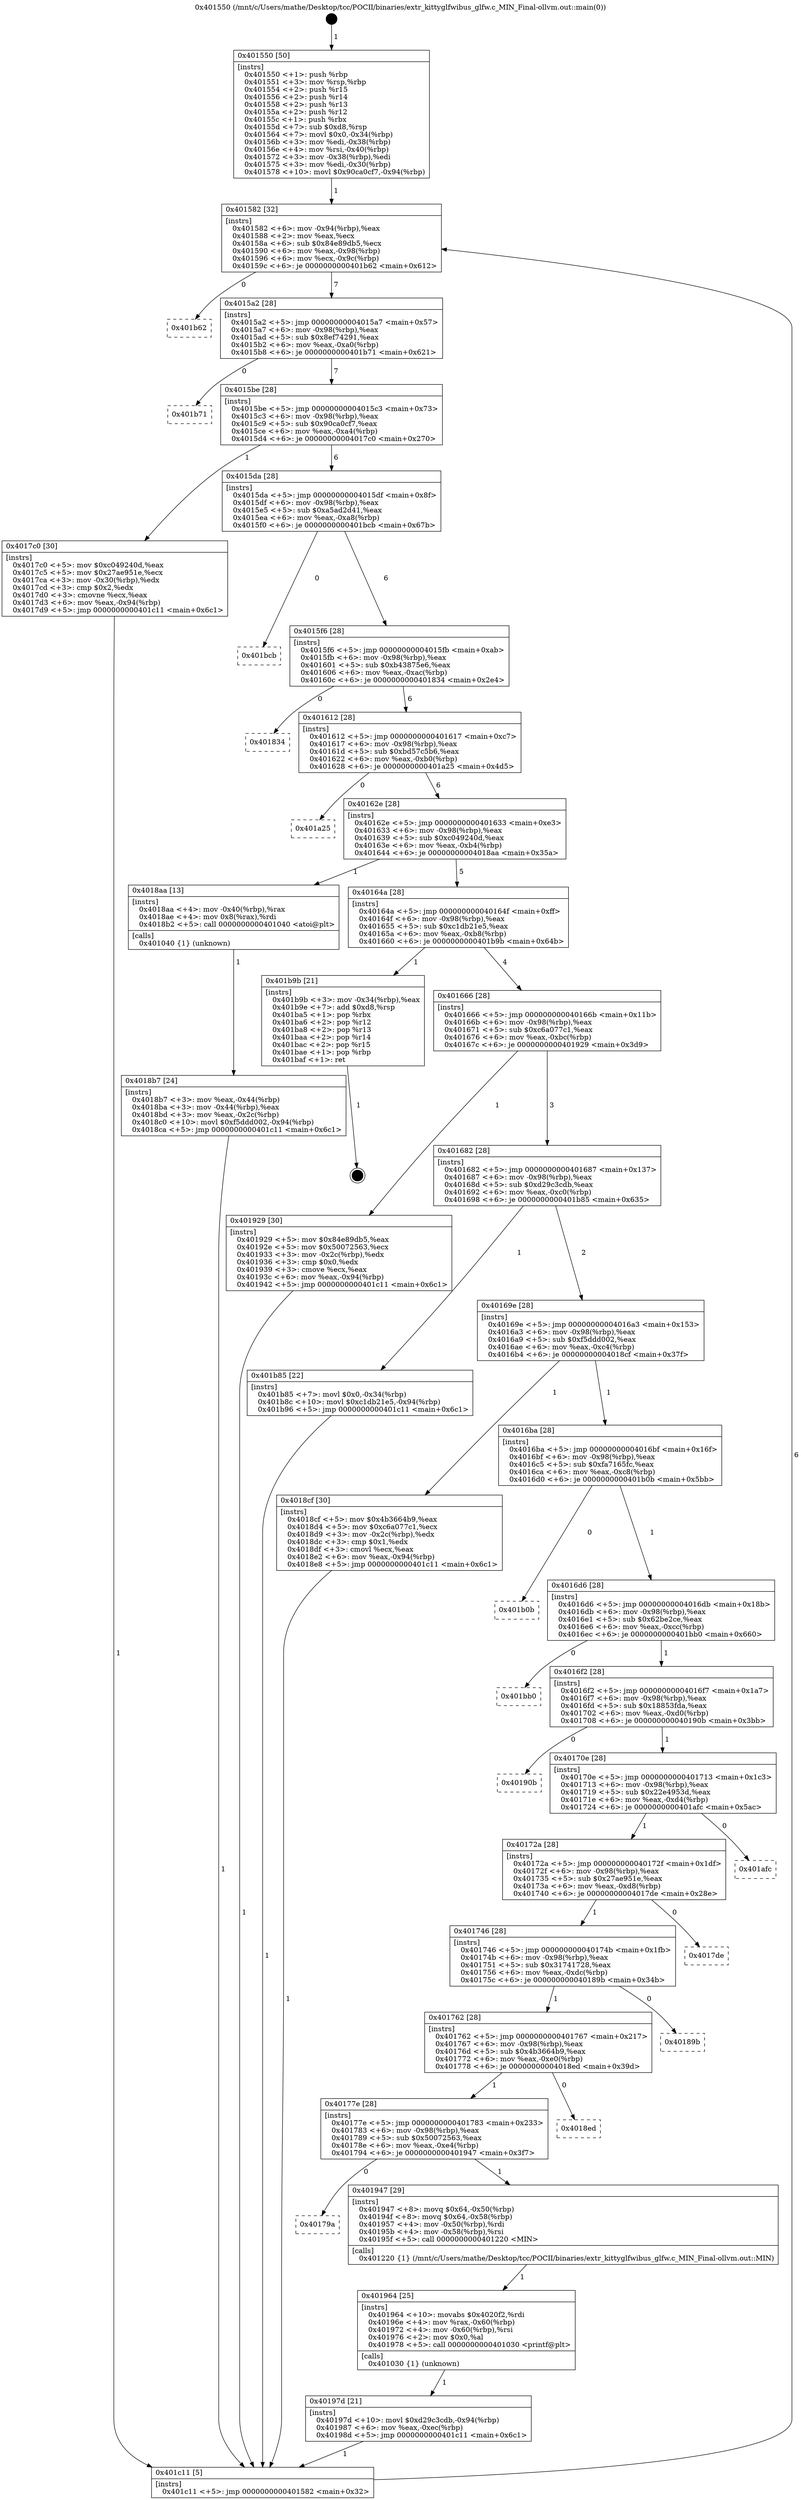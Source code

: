 digraph "0x401550" {
  label = "0x401550 (/mnt/c/Users/mathe/Desktop/tcc/POCII/binaries/extr_kittyglfwibus_glfw.c_MIN_Final-ollvm.out::main(0))"
  labelloc = "t"
  node[shape=record]

  Entry [label="",width=0.3,height=0.3,shape=circle,fillcolor=black,style=filled]
  "0x401582" [label="{
     0x401582 [32]\l
     | [instrs]\l
     &nbsp;&nbsp;0x401582 \<+6\>: mov -0x94(%rbp),%eax\l
     &nbsp;&nbsp;0x401588 \<+2\>: mov %eax,%ecx\l
     &nbsp;&nbsp;0x40158a \<+6\>: sub $0x84e89db5,%ecx\l
     &nbsp;&nbsp;0x401590 \<+6\>: mov %eax,-0x98(%rbp)\l
     &nbsp;&nbsp;0x401596 \<+6\>: mov %ecx,-0x9c(%rbp)\l
     &nbsp;&nbsp;0x40159c \<+6\>: je 0000000000401b62 \<main+0x612\>\l
  }"]
  "0x401b62" [label="{
     0x401b62\l
  }", style=dashed]
  "0x4015a2" [label="{
     0x4015a2 [28]\l
     | [instrs]\l
     &nbsp;&nbsp;0x4015a2 \<+5\>: jmp 00000000004015a7 \<main+0x57\>\l
     &nbsp;&nbsp;0x4015a7 \<+6\>: mov -0x98(%rbp),%eax\l
     &nbsp;&nbsp;0x4015ad \<+5\>: sub $0x8ef74291,%eax\l
     &nbsp;&nbsp;0x4015b2 \<+6\>: mov %eax,-0xa0(%rbp)\l
     &nbsp;&nbsp;0x4015b8 \<+6\>: je 0000000000401b71 \<main+0x621\>\l
  }"]
  Exit [label="",width=0.3,height=0.3,shape=circle,fillcolor=black,style=filled,peripheries=2]
  "0x401b71" [label="{
     0x401b71\l
  }", style=dashed]
  "0x4015be" [label="{
     0x4015be [28]\l
     | [instrs]\l
     &nbsp;&nbsp;0x4015be \<+5\>: jmp 00000000004015c3 \<main+0x73\>\l
     &nbsp;&nbsp;0x4015c3 \<+6\>: mov -0x98(%rbp),%eax\l
     &nbsp;&nbsp;0x4015c9 \<+5\>: sub $0x90ca0cf7,%eax\l
     &nbsp;&nbsp;0x4015ce \<+6\>: mov %eax,-0xa4(%rbp)\l
     &nbsp;&nbsp;0x4015d4 \<+6\>: je 00000000004017c0 \<main+0x270\>\l
  }"]
  "0x40197d" [label="{
     0x40197d [21]\l
     | [instrs]\l
     &nbsp;&nbsp;0x40197d \<+10\>: movl $0xd29c3cdb,-0x94(%rbp)\l
     &nbsp;&nbsp;0x401987 \<+6\>: mov %eax,-0xec(%rbp)\l
     &nbsp;&nbsp;0x40198d \<+5\>: jmp 0000000000401c11 \<main+0x6c1\>\l
  }"]
  "0x4017c0" [label="{
     0x4017c0 [30]\l
     | [instrs]\l
     &nbsp;&nbsp;0x4017c0 \<+5\>: mov $0xc049240d,%eax\l
     &nbsp;&nbsp;0x4017c5 \<+5\>: mov $0x27ae951e,%ecx\l
     &nbsp;&nbsp;0x4017ca \<+3\>: mov -0x30(%rbp),%edx\l
     &nbsp;&nbsp;0x4017cd \<+3\>: cmp $0x2,%edx\l
     &nbsp;&nbsp;0x4017d0 \<+3\>: cmovne %ecx,%eax\l
     &nbsp;&nbsp;0x4017d3 \<+6\>: mov %eax,-0x94(%rbp)\l
     &nbsp;&nbsp;0x4017d9 \<+5\>: jmp 0000000000401c11 \<main+0x6c1\>\l
  }"]
  "0x4015da" [label="{
     0x4015da [28]\l
     | [instrs]\l
     &nbsp;&nbsp;0x4015da \<+5\>: jmp 00000000004015df \<main+0x8f\>\l
     &nbsp;&nbsp;0x4015df \<+6\>: mov -0x98(%rbp),%eax\l
     &nbsp;&nbsp;0x4015e5 \<+5\>: sub $0xa5ad2d41,%eax\l
     &nbsp;&nbsp;0x4015ea \<+6\>: mov %eax,-0xa8(%rbp)\l
     &nbsp;&nbsp;0x4015f0 \<+6\>: je 0000000000401bcb \<main+0x67b\>\l
  }"]
  "0x401c11" [label="{
     0x401c11 [5]\l
     | [instrs]\l
     &nbsp;&nbsp;0x401c11 \<+5\>: jmp 0000000000401582 \<main+0x32\>\l
  }"]
  "0x401550" [label="{
     0x401550 [50]\l
     | [instrs]\l
     &nbsp;&nbsp;0x401550 \<+1\>: push %rbp\l
     &nbsp;&nbsp;0x401551 \<+3\>: mov %rsp,%rbp\l
     &nbsp;&nbsp;0x401554 \<+2\>: push %r15\l
     &nbsp;&nbsp;0x401556 \<+2\>: push %r14\l
     &nbsp;&nbsp;0x401558 \<+2\>: push %r13\l
     &nbsp;&nbsp;0x40155a \<+2\>: push %r12\l
     &nbsp;&nbsp;0x40155c \<+1\>: push %rbx\l
     &nbsp;&nbsp;0x40155d \<+7\>: sub $0xd8,%rsp\l
     &nbsp;&nbsp;0x401564 \<+7\>: movl $0x0,-0x34(%rbp)\l
     &nbsp;&nbsp;0x40156b \<+3\>: mov %edi,-0x38(%rbp)\l
     &nbsp;&nbsp;0x40156e \<+4\>: mov %rsi,-0x40(%rbp)\l
     &nbsp;&nbsp;0x401572 \<+3\>: mov -0x38(%rbp),%edi\l
     &nbsp;&nbsp;0x401575 \<+3\>: mov %edi,-0x30(%rbp)\l
     &nbsp;&nbsp;0x401578 \<+10\>: movl $0x90ca0cf7,-0x94(%rbp)\l
  }"]
  "0x401964" [label="{
     0x401964 [25]\l
     | [instrs]\l
     &nbsp;&nbsp;0x401964 \<+10\>: movabs $0x4020f2,%rdi\l
     &nbsp;&nbsp;0x40196e \<+4\>: mov %rax,-0x60(%rbp)\l
     &nbsp;&nbsp;0x401972 \<+4\>: mov -0x60(%rbp),%rsi\l
     &nbsp;&nbsp;0x401976 \<+2\>: mov $0x0,%al\l
     &nbsp;&nbsp;0x401978 \<+5\>: call 0000000000401030 \<printf@plt\>\l
     | [calls]\l
     &nbsp;&nbsp;0x401030 \{1\} (unknown)\l
  }"]
  "0x401bcb" [label="{
     0x401bcb\l
  }", style=dashed]
  "0x4015f6" [label="{
     0x4015f6 [28]\l
     | [instrs]\l
     &nbsp;&nbsp;0x4015f6 \<+5\>: jmp 00000000004015fb \<main+0xab\>\l
     &nbsp;&nbsp;0x4015fb \<+6\>: mov -0x98(%rbp),%eax\l
     &nbsp;&nbsp;0x401601 \<+5\>: sub $0xb43875e6,%eax\l
     &nbsp;&nbsp;0x401606 \<+6\>: mov %eax,-0xac(%rbp)\l
     &nbsp;&nbsp;0x40160c \<+6\>: je 0000000000401834 \<main+0x2e4\>\l
  }"]
  "0x40179a" [label="{
     0x40179a\l
  }", style=dashed]
  "0x401834" [label="{
     0x401834\l
  }", style=dashed]
  "0x401612" [label="{
     0x401612 [28]\l
     | [instrs]\l
     &nbsp;&nbsp;0x401612 \<+5\>: jmp 0000000000401617 \<main+0xc7\>\l
     &nbsp;&nbsp;0x401617 \<+6\>: mov -0x98(%rbp),%eax\l
     &nbsp;&nbsp;0x40161d \<+5\>: sub $0xbd57c5b6,%eax\l
     &nbsp;&nbsp;0x401622 \<+6\>: mov %eax,-0xb0(%rbp)\l
     &nbsp;&nbsp;0x401628 \<+6\>: je 0000000000401a25 \<main+0x4d5\>\l
  }"]
  "0x401947" [label="{
     0x401947 [29]\l
     | [instrs]\l
     &nbsp;&nbsp;0x401947 \<+8\>: movq $0x64,-0x50(%rbp)\l
     &nbsp;&nbsp;0x40194f \<+8\>: movq $0x64,-0x58(%rbp)\l
     &nbsp;&nbsp;0x401957 \<+4\>: mov -0x50(%rbp),%rdi\l
     &nbsp;&nbsp;0x40195b \<+4\>: mov -0x58(%rbp),%rsi\l
     &nbsp;&nbsp;0x40195f \<+5\>: call 0000000000401220 \<MIN\>\l
     | [calls]\l
     &nbsp;&nbsp;0x401220 \{1\} (/mnt/c/Users/mathe/Desktop/tcc/POCII/binaries/extr_kittyglfwibus_glfw.c_MIN_Final-ollvm.out::MIN)\l
  }"]
  "0x401a25" [label="{
     0x401a25\l
  }", style=dashed]
  "0x40162e" [label="{
     0x40162e [28]\l
     | [instrs]\l
     &nbsp;&nbsp;0x40162e \<+5\>: jmp 0000000000401633 \<main+0xe3\>\l
     &nbsp;&nbsp;0x401633 \<+6\>: mov -0x98(%rbp),%eax\l
     &nbsp;&nbsp;0x401639 \<+5\>: sub $0xc049240d,%eax\l
     &nbsp;&nbsp;0x40163e \<+6\>: mov %eax,-0xb4(%rbp)\l
     &nbsp;&nbsp;0x401644 \<+6\>: je 00000000004018aa \<main+0x35a\>\l
  }"]
  "0x40177e" [label="{
     0x40177e [28]\l
     | [instrs]\l
     &nbsp;&nbsp;0x40177e \<+5\>: jmp 0000000000401783 \<main+0x233\>\l
     &nbsp;&nbsp;0x401783 \<+6\>: mov -0x98(%rbp),%eax\l
     &nbsp;&nbsp;0x401789 \<+5\>: sub $0x50072563,%eax\l
     &nbsp;&nbsp;0x40178e \<+6\>: mov %eax,-0xe4(%rbp)\l
     &nbsp;&nbsp;0x401794 \<+6\>: je 0000000000401947 \<main+0x3f7\>\l
  }"]
  "0x4018aa" [label="{
     0x4018aa [13]\l
     | [instrs]\l
     &nbsp;&nbsp;0x4018aa \<+4\>: mov -0x40(%rbp),%rax\l
     &nbsp;&nbsp;0x4018ae \<+4\>: mov 0x8(%rax),%rdi\l
     &nbsp;&nbsp;0x4018b2 \<+5\>: call 0000000000401040 \<atoi@plt\>\l
     | [calls]\l
     &nbsp;&nbsp;0x401040 \{1\} (unknown)\l
  }"]
  "0x40164a" [label="{
     0x40164a [28]\l
     | [instrs]\l
     &nbsp;&nbsp;0x40164a \<+5\>: jmp 000000000040164f \<main+0xff\>\l
     &nbsp;&nbsp;0x40164f \<+6\>: mov -0x98(%rbp),%eax\l
     &nbsp;&nbsp;0x401655 \<+5\>: sub $0xc1db21e5,%eax\l
     &nbsp;&nbsp;0x40165a \<+6\>: mov %eax,-0xb8(%rbp)\l
     &nbsp;&nbsp;0x401660 \<+6\>: je 0000000000401b9b \<main+0x64b\>\l
  }"]
  "0x4018b7" [label="{
     0x4018b7 [24]\l
     | [instrs]\l
     &nbsp;&nbsp;0x4018b7 \<+3\>: mov %eax,-0x44(%rbp)\l
     &nbsp;&nbsp;0x4018ba \<+3\>: mov -0x44(%rbp),%eax\l
     &nbsp;&nbsp;0x4018bd \<+3\>: mov %eax,-0x2c(%rbp)\l
     &nbsp;&nbsp;0x4018c0 \<+10\>: movl $0xf5ddd002,-0x94(%rbp)\l
     &nbsp;&nbsp;0x4018ca \<+5\>: jmp 0000000000401c11 \<main+0x6c1\>\l
  }"]
  "0x4018ed" [label="{
     0x4018ed\l
  }", style=dashed]
  "0x401b9b" [label="{
     0x401b9b [21]\l
     | [instrs]\l
     &nbsp;&nbsp;0x401b9b \<+3\>: mov -0x34(%rbp),%eax\l
     &nbsp;&nbsp;0x401b9e \<+7\>: add $0xd8,%rsp\l
     &nbsp;&nbsp;0x401ba5 \<+1\>: pop %rbx\l
     &nbsp;&nbsp;0x401ba6 \<+2\>: pop %r12\l
     &nbsp;&nbsp;0x401ba8 \<+2\>: pop %r13\l
     &nbsp;&nbsp;0x401baa \<+2\>: pop %r14\l
     &nbsp;&nbsp;0x401bac \<+2\>: pop %r15\l
     &nbsp;&nbsp;0x401bae \<+1\>: pop %rbp\l
     &nbsp;&nbsp;0x401baf \<+1\>: ret\l
  }"]
  "0x401666" [label="{
     0x401666 [28]\l
     | [instrs]\l
     &nbsp;&nbsp;0x401666 \<+5\>: jmp 000000000040166b \<main+0x11b\>\l
     &nbsp;&nbsp;0x40166b \<+6\>: mov -0x98(%rbp),%eax\l
     &nbsp;&nbsp;0x401671 \<+5\>: sub $0xc6a077c1,%eax\l
     &nbsp;&nbsp;0x401676 \<+6\>: mov %eax,-0xbc(%rbp)\l
     &nbsp;&nbsp;0x40167c \<+6\>: je 0000000000401929 \<main+0x3d9\>\l
  }"]
  "0x401762" [label="{
     0x401762 [28]\l
     | [instrs]\l
     &nbsp;&nbsp;0x401762 \<+5\>: jmp 0000000000401767 \<main+0x217\>\l
     &nbsp;&nbsp;0x401767 \<+6\>: mov -0x98(%rbp),%eax\l
     &nbsp;&nbsp;0x40176d \<+5\>: sub $0x4b3664b9,%eax\l
     &nbsp;&nbsp;0x401772 \<+6\>: mov %eax,-0xe0(%rbp)\l
     &nbsp;&nbsp;0x401778 \<+6\>: je 00000000004018ed \<main+0x39d\>\l
  }"]
  "0x401929" [label="{
     0x401929 [30]\l
     | [instrs]\l
     &nbsp;&nbsp;0x401929 \<+5\>: mov $0x84e89db5,%eax\l
     &nbsp;&nbsp;0x40192e \<+5\>: mov $0x50072563,%ecx\l
     &nbsp;&nbsp;0x401933 \<+3\>: mov -0x2c(%rbp),%edx\l
     &nbsp;&nbsp;0x401936 \<+3\>: cmp $0x0,%edx\l
     &nbsp;&nbsp;0x401939 \<+3\>: cmove %ecx,%eax\l
     &nbsp;&nbsp;0x40193c \<+6\>: mov %eax,-0x94(%rbp)\l
     &nbsp;&nbsp;0x401942 \<+5\>: jmp 0000000000401c11 \<main+0x6c1\>\l
  }"]
  "0x401682" [label="{
     0x401682 [28]\l
     | [instrs]\l
     &nbsp;&nbsp;0x401682 \<+5\>: jmp 0000000000401687 \<main+0x137\>\l
     &nbsp;&nbsp;0x401687 \<+6\>: mov -0x98(%rbp),%eax\l
     &nbsp;&nbsp;0x40168d \<+5\>: sub $0xd29c3cdb,%eax\l
     &nbsp;&nbsp;0x401692 \<+6\>: mov %eax,-0xc0(%rbp)\l
     &nbsp;&nbsp;0x401698 \<+6\>: je 0000000000401b85 \<main+0x635\>\l
  }"]
  "0x40189b" [label="{
     0x40189b\l
  }", style=dashed]
  "0x401b85" [label="{
     0x401b85 [22]\l
     | [instrs]\l
     &nbsp;&nbsp;0x401b85 \<+7\>: movl $0x0,-0x34(%rbp)\l
     &nbsp;&nbsp;0x401b8c \<+10\>: movl $0xc1db21e5,-0x94(%rbp)\l
     &nbsp;&nbsp;0x401b96 \<+5\>: jmp 0000000000401c11 \<main+0x6c1\>\l
  }"]
  "0x40169e" [label="{
     0x40169e [28]\l
     | [instrs]\l
     &nbsp;&nbsp;0x40169e \<+5\>: jmp 00000000004016a3 \<main+0x153\>\l
     &nbsp;&nbsp;0x4016a3 \<+6\>: mov -0x98(%rbp),%eax\l
     &nbsp;&nbsp;0x4016a9 \<+5\>: sub $0xf5ddd002,%eax\l
     &nbsp;&nbsp;0x4016ae \<+6\>: mov %eax,-0xc4(%rbp)\l
     &nbsp;&nbsp;0x4016b4 \<+6\>: je 00000000004018cf \<main+0x37f\>\l
  }"]
  "0x401746" [label="{
     0x401746 [28]\l
     | [instrs]\l
     &nbsp;&nbsp;0x401746 \<+5\>: jmp 000000000040174b \<main+0x1fb\>\l
     &nbsp;&nbsp;0x40174b \<+6\>: mov -0x98(%rbp),%eax\l
     &nbsp;&nbsp;0x401751 \<+5\>: sub $0x31741728,%eax\l
     &nbsp;&nbsp;0x401756 \<+6\>: mov %eax,-0xdc(%rbp)\l
     &nbsp;&nbsp;0x40175c \<+6\>: je 000000000040189b \<main+0x34b\>\l
  }"]
  "0x4018cf" [label="{
     0x4018cf [30]\l
     | [instrs]\l
     &nbsp;&nbsp;0x4018cf \<+5\>: mov $0x4b3664b9,%eax\l
     &nbsp;&nbsp;0x4018d4 \<+5\>: mov $0xc6a077c1,%ecx\l
     &nbsp;&nbsp;0x4018d9 \<+3\>: mov -0x2c(%rbp),%edx\l
     &nbsp;&nbsp;0x4018dc \<+3\>: cmp $0x1,%edx\l
     &nbsp;&nbsp;0x4018df \<+3\>: cmovl %ecx,%eax\l
     &nbsp;&nbsp;0x4018e2 \<+6\>: mov %eax,-0x94(%rbp)\l
     &nbsp;&nbsp;0x4018e8 \<+5\>: jmp 0000000000401c11 \<main+0x6c1\>\l
  }"]
  "0x4016ba" [label="{
     0x4016ba [28]\l
     | [instrs]\l
     &nbsp;&nbsp;0x4016ba \<+5\>: jmp 00000000004016bf \<main+0x16f\>\l
     &nbsp;&nbsp;0x4016bf \<+6\>: mov -0x98(%rbp),%eax\l
     &nbsp;&nbsp;0x4016c5 \<+5\>: sub $0xfa7165fc,%eax\l
     &nbsp;&nbsp;0x4016ca \<+6\>: mov %eax,-0xc8(%rbp)\l
     &nbsp;&nbsp;0x4016d0 \<+6\>: je 0000000000401b0b \<main+0x5bb\>\l
  }"]
  "0x4017de" [label="{
     0x4017de\l
  }", style=dashed]
  "0x401b0b" [label="{
     0x401b0b\l
  }", style=dashed]
  "0x4016d6" [label="{
     0x4016d6 [28]\l
     | [instrs]\l
     &nbsp;&nbsp;0x4016d6 \<+5\>: jmp 00000000004016db \<main+0x18b\>\l
     &nbsp;&nbsp;0x4016db \<+6\>: mov -0x98(%rbp),%eax\l
     &nbsp;&nbsp;0x4016e1 \<+5\>: sub $0x62be2ce,%eax\l
     &nbsp;&nbsp;0x4016e6 \<+6\>: mov %eax,-0xcc(%rbp)\l
     &nbsp;&nbsp;0x4016ec \<+6\>: je 0000000000401bb0 \<main+0x660\>\l
  }"]
  "0x40172a" [label="{
     0x40172a [28]\l
     | [instrs]\l
     &nbsp;&nbsp;0x40172a \<+5\>: jmp 000000000040172f \<main+0x1df\>\l
     &nbsp;&nbsp;0x40172f \<+6\>: mov -0x98(%rbp),%eax\l
     &nbsp;&nbsp;0x401735 \<+5\>: sub $0x27ae951e,%eax\l
     &nbsp;&nbsp;0x40173a \<+6\>: mov %eax,-0xd8(%rbp)\l
     &nbsp;&nbsp;0x401740 \<+6\>: je 00000000004017de \<main+0x28e\>\l
  }"]
  "0x401bb0" [label="{
     0x401bb0\l
  }", style=dashed]
  "0x4016f2" [label="{
     0x4016f2 [28]\l
     | [instrs]\l
     &nbsp;&nbsp;0x4016f2 \<+5\>: jmp 00000000004016f7 \<main+0x1a7\>\l
     &nbsp;&nbsp;0x4016f7 \<+6\>: mov -0x98(%rbp),%eax\l
     &nbsp;&nbsp;0x4016fd \<+5\>: sub $0x18853fda,%eax\l
     &nbsp;&nbsp;0x401702 \<+6\>: mov %eax,-0xd0(%rbp)\l
     &nbsp;&nbsp;0x401708 \<+6\>: je 000000000040190b \<main+0x3bb\>\l
  }"]
  "0x401afc" [label="{
     0x401afc\l
  }", style=dashed]
  "0x40190b" [label="{
     0x40190b\l
  }", style=dashed]
  "0x40170e" [label="{
     0x40170e [28]\l
     | [instrs]\l
     &nbsp;&nbsp;0x40170e \<+5\>: jmp 0000000000401713 \<main+0x1c3\>\l
     &nbsp;&nbsp;0x401713 \<+6\>: mov -0x98(%rbp),%eax\l
     &nbsp;&nbsp;0x401719 \<+5\>: sub $0x22e4953d,%eax\l
     &nbsp;&nbsp;0x40171e \<+6\>: mov %eax,-0xd4(%rbp)\l
     &nbsp;&nbsp;0x401724 \<+6\>: je 0000000000401afc \<main+0x5ac\>\l
  }"]
  Entry -> "0x401550" [label=" 1"]
  "0x401582" -> "0x401b62" [label=" 0"]
  "0x401582" -> "0x4015a2" [label=" 7"]
  "0x401b9b" -> Exit [label=" 1"]
  "0x4015a2" -> "0x401b71" [label=" 0"]
  "0x4015a2" -> "0x4015be" [label=" 7"]
  "0x401b85" -> "0x401c11" [label=" 1"]
  "0x4015be" -> "0x4017c0" [label=" 1"]
  "0x4015be" -> "0x4015da" [label=" 6"]
  "0x4017c0" -> "0x401c11" [label=" 1"]
  "0x401550" -> "0x401582" [label=" 1"]
  "0x401c11" -> "0x401582" [label=" 6"]
  "0x40197d" -> "0x401c11" [label=" 1"]
  "0x4015da" -> "0x401bcb" [label=" 0"]
  "0x4015da" -> "0x4015f6" [label=" 6"]
  "0x401964" -> "0x40197d" [label=" 1"]
  "0x4015f6" -> "0x401834" [label=" 0"]
  "0x4015f6" -> "0x401612" [label=" 6"]
  "0x401947" -> "0x401964" [label=" 1"]
  "0x401612" -> "0x401a25" [label=" 0"]
  "0x401612" -> "0x40162e" [label=" 6"]
  "0x40177e" -> "0x40179a" [label=" 0"]
  "0x40162e" -> "0x4018aa" [label=" 1"]
  "0x40162e" -> "0x40164a" [label=" 5"]
  "0x4018aa" -> "0x4018b7" [label=" 1"]
  "0x4018b7" -> "0x401c11" [label=" 1"]
  "0x40177e" -> "0x401947" [label=" 1"]
  "0x40164a" -> "0x401b9b" [label=" 1"]
  "0x40164a" -> "0x401666" [label=" 4"]
  "0x401762" -> "0x40177e" [label=" 1"]
  "0x401666" -> "0x401929" [label=" 1"]
  "0x401666" -> "0x401682" [label=" 3"]
  "0x401762" -> "0x4018ed" [label=" 0"]
  "0x401682" -> "0x401b85" [label=" 1"]
  "0x401682" -> "0x40169e" [label=" 2"]
  "0x401746" -> "0x401762" [label=" 1"]
  "0x40169e" -> "0x4018cf" [label=" 1"]
  "0x40169e" -> "0x4016ba" [label=" 1"]
  "0x4018cf" -> "0x401c11" [label=" 1"]
  "0x401929" -> "0x401c11" [label=" 1"]
  "0x401746" -> "0x40189b" [label=" 0"]
  "0x4016ba" -> "0x401b0b" [label=" 0"]
  "0x4016ba" -> "0x4016d6" [label=" 1"]
  "0x40172a" -> "0x401746" [label=" 1"]
  "0x4016d6" -> "0x401bb0" [label=" 0"]
  "0x4016d6" -> "0x4016f2" [label=" 1"]
  "0x40172a" -> "0x4017de" [label=" 0"]
  "0x4016f2" -> "0x40190b" [label=" 0"]
  "0x4016f2" -> "0x40170e" [label=" 1"]
  "0x40170e" -> "0x40172a" [label=" 1"]
  "0x40170e" -> "0x401afc" [label=" 0"]
}
